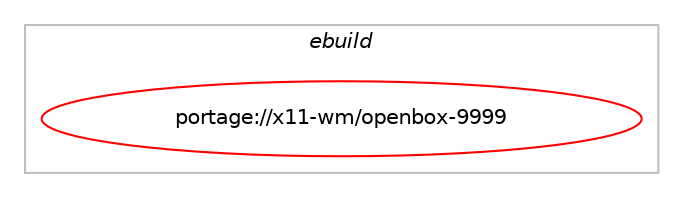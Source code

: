 digraph prolog {

# *************
# Graph options
# *************

newrank=true;
concentrate=true;
compound=true;
graph [rankdir=LR,fontname=Helvetica,fontsize=10,ranksep=1.5];#, ranksep=2.5, nodesep=0.2];
edge  [arrowhead=vee];
node  [fontname=Helvetica,fontsize=10];

# **********
# The ebuild
# **********

subgraph cluster_leftcol {
color=gray;
label=<<i>ebuild</i>>;
id [label="portage://x11-wm/openbox-9999", color=red, width=4, href="../x11-wm/openbox-9999.svg"];
}

# ****************
# The dependencies
# ****************

subgraph cluster_midcol {
color=gray;
label=<<i>dependencies</i>>;
subgraph cluster_compile {
fillcolor="#eeeeee";
style=filled;
label=<<i>compile</i>>;
# *** BEGIN UNKNOWN DEPENDENCY TYPE (TODO) ***
# id -> equal(use_conditional_group(positive,imlib,portage://x11-wm/openbox-9999,[package_dependency(portage://x11-wm/openbox-9999,install,no,media-libs,imlib2,none,[,,],[],[])]))
# *** END UNKNOWN DEPENDENCY TYPE (TODO) ***

# *** BEGIN UNKNOWN DEPENDENCY TYPE (TODO) ***
# id -> equal(use_conditional_group(positive,startup-notification,portage://x11-wm/openbox-9999,[package_dependency(portage://x11-wm/openbox-9999,install,no,x11-libs,startup-notification,greaterequal,[0.8,,,0.8],[],[])]))
# *** END UNKNOWN DEPENDENCY TYPE (TODO) ***

# *** BEGIN UNKNOWN DEPENDENCY TYPE (TODO) ***
# id -> equal(use_conditional_group(positive,svg,portage://x11-wm/openbox-9999,[package_dependency(portage://x11-wm/openbox-9999,install,no,gnome-base,librsvg,none,[,,],[slot(2)],[])]))
# *** END UNKNOWN DEPENDENCY TYPE (TODO) ***

# *** BEGIN UNKNOWN DEPENDENCY TYPE (TODO) ***
# id -> equal(use_conditional_group(positive,xdg,portage://x11-wm/openbox-9999,[use_conditional_group(positive,python_single_target_python3_10,portage://x11-wm/openbox-9999,[package_dependency(portage://x11-wm/openbox-9999,install,no,dev-lang,python,none,[,,],[slot(3.10)],[])]),use_conditional_group(positive,python_single_target_python3_11,portage://x11-wm/openbox-9999,[package_dependency(portage://x11-wm/openbox-9999,install,no,dev-lang,python,none,[,,],[slot(3.11)],[])]),use_conditional_group(positive,python_single_target_python3_12,portage://x11-wm/openbox-9999,[package_dependency(portage://x11-wm/openbox-9999,install,no,dev-lang,python,none,[,,],[slot(3.12)],[])]),use_conditional_group(positive,python_single_target_python3_10,portage://x11-wm/openbox-9999,[package_dependency(portage://x11-wm/openbox-9999,install,no,dev-python,pyxdg,none,[,,],[],[use(enable(python_targets_python3_10),negative)])]),use_conditional_group(positive,python_single_target_python3_11,portage://x11-wm/openbox-9999,[package_dependency(portage://x11-wm/openbox-9999,install,no,dev-python,pyxdg,none,[,,],[],[use(enable(python_targets_python3_11),negative)])]),use_conditional_group(positive,python_single_target_python3_12,portage://x11-wm/openbox-9999,[package_dependency(portage://x11-wm/openbox-9999,install,no,dev-python,pyxdg,none,[,,],[],[use(enable(python_targets_python3_12),negative)])])]))
# *** END UNKNOWN DEPENDENCY TYPE (TODO) ***

# *** BEGIN UNKNOWN DEPENDENCY TYPE (TODO) ***
# id -> equal(package_dependency(portage://x11-wm/openbox-9999,install,no,dev-libs,glib,none,[,,],[slot(2)],[]))
# *** END UNKNOWN DEPENDENCY TYPE (TODO) ***

# *** BEGIN UNKNOWN DEPENDENCY TYPE (TODO) ***
# id -> equal(package_dependency(portage://x11-wm/openbox-9999,install,no,dev-libs,libxml2,greaterequal,[2.0,,,2.0],[],[]))
# *** END UNKNOWN DEPENDENCY TYPE (TODO) ***

# *** BEGIN UNKNOWN DEPENDENCY TYPE (TODO) ***
# id -> equal(package_dependency(portage://x11-wm/openbox-9999,install,no,media-libs,fontconfig,greaterequal,[2,,,2],[],[]))
# *** END UNKNOWN DEPENDENCY TYPE (TODO) ***

# *** BEGIN UNKNOWN DEPENDENCY TYPE (TODO) ***
# id -> equal(package_dependency(portage://x11-wm/openbox-9999,install,no,x11-base,xorg-proto,none,[,,],[],[]))
# *** END UNKNOWN DEPENDENCY TYPE (TODO) ***

# *** BEGIN UNKNOWN DEPENDENCY TYPE (TODO) ***
# id -> equal(package_dependency(portage://x11-wm/openbox-9999,install,no,x11-libs,cairo,none,[,,],[],[]))
# *** END UNKNOWN DEPENDENCY TYPE (TODO) ***

# *** BEGIN UNKNOWN DEPENDENCY TYPE (TODO) ***
# id -> equal(package_dependency(portage://x11-wm/openbox-9999,install,no,x11-libs,libXau,none,[,,],[],[]))
# *** END UNKNOWN DEPENDENCY TYPE (TODO) ***

# *** BEGIN UNKNOWN DEPENDENCY TYPE (TODO) ***
# id -> equal(package_dependency(portage://x11-wm/openbox-9999,install,no,x11-libs,libXcursor,none,[,,],[],[]))
# *** END UNKNOWN DEPENDENCY TYPE (TODO) ***

# *** BEGIN UNKNOWN DEPENDENCY TYPE (TODO) ***
# id -> equal(package_dependency(portage://x11-wm/openbox-9999,install,no,x11-libs,libXext,none,[,,],[],[]))
# *** END UNKNOWN DEPENDENCY TYPE (TODO) ***

# *** BEGIN UNKNOWN DEPENDENCY TYPE (TODO) ***
# id -> equal(package_dependency(portage://x11-wm/openbox-9999,install,no,x11-libs,libXft,none,[,,],[],[]))
# *** END UNKNOWN DEPENDENCY TYPE (TODO) ***

# *** BEGIN UNKNOWN DEPENDENCY TYPE (TODO) ***
# id -> equal(package_dependency(portage://x11-wm/openbox-9999,install,no,x11-libs,libXinerama,none,[,,],[],[]))
# *** END UNKNOWN DEPENDENCY TYPE (TODO) ***

# *** BEGIN UNKNOWN DEPENDENCY TYPE (TODO) ***
# id -> equal(package_dependency(portage://x11-wm/openbox-9999,install,no,x11-libs,libXrandr,none,[,,],[],[]))
# *** END UNKNOWN DEPENDENCY TYPE (TODO) ***

# *** BEGIN UNKNOWN DEPENDENCY TYPE (TODO) ***
# id -> equal(package_dependency(portage://x11-wm/openbox-9999,install,no,x11-libs,libXt,none,[,,],[],[]))
# *** END UNKNOWN DEPENDENCY TYPE (TODO) ***

# *** BEGIN UNKNOWN DEPENDENCY TYPE (TODO) ***
# id -> equal(package_dependency(portage://x11-wm/openbox-9999,install,no,x11-libs,pango,greaterequal,[1.8,,,1.8],[],[use(enable(X),none)]))
# *** END UNKNOWN DEPENDENCY TYPE (TODO) ***

}
subgraph cluster_compileandrun {
fillcolor="#eeeeee";
style=filled;
label=<<i>compile and run</i>>;
}
subgraph cluster_run {
fillcolor="#eeeeee";
style=filled;
label=<<i>run</i>>;
# *** BEGIN UNKNOWN DEPENDENCY TYPE (TODO) ***
# id -> equal(use_conditional_group(positive,imlib,portage://x11-wm/openbox-9999,[package_dependency(portage://x11-wm/openbox-9999,run,no,media-libs,imlib2,none,[,,],[],[])]))
# *** END UNKNOWN DEPENDENCY TYPE (TODO) ***

# *** BEGIN UNKNOWN DEPENDENCY TYPE (TODO) ***
# id -> equal(use_conditional_group(positive,startup-notification,portage://x11-wm/openbox-9999,[package_dependency(portage://x11-wm/openbox-9999,run,no,x11-libs,startup-notification,greaterequal,[0.8,,,0.8],[],[])]))
# *** END UNKNOWN DEPENDENCY TYPE (TODO) ***

# *** BEGIN UNKNOWN DEPENDENCY TYPE (TODO) ***
# id -> equal(use_conditional_group(positive,svg,portage://x11-wm/openbox-9999,[package_dependency(portage://x11-wm/openbox-9999,run,no,gnome-base,librsvg,none,[,,],[slot(2)],[])]))
# *** END UNKNOWN DEPENDENCY TYPE (TODO) ***

# *** BEGIN UNKNOWN DEPENDENCY TYPE (TODO) ***
# id -> equal(use_conditional_group(positive,xdg,portage://x11-wm/openbox-9999,[use_conditional_group(positive,python_single_target_python3_10,portage://x11-wm/openbox-9999,[package_dependency(portage://x11-wm/openbox-9999,run,no,dev-lang,python,none,[,,],[slot(3.10)],[])]),use_conditional_group(positive,python_single_target_python3_11,portage://x11-wm/openbox-9999,[package_dependency(portage://x11-wm/openbox-9999,run,no,dev-lang,python,none,[,,],[slot(3.11)],[])]),use_conditional_group(positive,python_single_target_python3_12,portage://x11-wm/openbox-9999,[package_dependency(portage://x11-wm/openbox-9999,run,no,dev-lang,python,none,[,,],[slot(3.12)],[])]),use_conditional_group(positive,python_single_target_python3_10,portage://x11-wm/openbox-9999,[package_dependency(portage://x11-wm/openbox-9999,run,no,dev-python,pyxdg,none,[,,],[],[use(enable(python_targets_python3_10),negative)])]),use_conditional_group(positive,python_single_target_python3_11,portage://x11-wm/openbox-9999,[package_dependency(portage://x11-wm/openbox-9999,run,no,dev-python,pyxdg,none,[,,],[],[use(enable(python_targets_python3_11),negative)])]),use_conditional_group(positive,python_single_target_python3_12,portage://x11-wm/openbox-9999,[package_dependency(portage://x11-wm/openbox-9999,run,no,dev-python,pyxdg,none,[,,],[],[use(enable(python_targets_python3_12),negative)])])]))
# *** END UNKNOWN DEPENDENCY TYPE (TODO) ***

# *** BEGIN UNKNOWN DEPENDENCY TYPE (TODO) ***
# id -> equal(package_dependency(portage://x11-wm/openbox-9999,run,no,dev-libs,glib,none,[,,],[slot(2)],[]))
# *** END UNKNOWN DEPENDENCY TYPE (TODO) ***

# *** BEGIN UNKNOWN DEPENDENCY TYPE (TODO) ***
# id -> equal(package_dependency(portage://x11-wm/openbox-9999,run,no,dev-libs,libxml2,greaterequal,[2.0,,,2.0],[],[]))
# *** END UNKNOWN DEPENDENCY TYPE (TODO) ***

# *** BEGIN UNKNOWN DEPENDENCY TYPE (TODO) ***
# id -> equal(package_dependency(portage://x11-wm/openbox-9999,run,no,media-libs,fontconfig,greaterequal,[2,,,2],[],[]))
# *** END UNKNOWN DEPENDENCY TYPE (TODO) ***

# *** BEGIN UNKNOWN DEPENDENCY TYPE (TODO) ***
# id -> equal(package_dependency(portage://x11-wm/openbox-9999,run,no,x11-libs,cairo,none,[,,],[],[]))
# *** END UNKNOWN DEPENDENCY TYPE (TODO) ***

# *** BEGIN UNKNOWN DEPENDENCY TYPE (TODO) ***
# id -> equal(package_dependency(portage://x11-wm/openbox-9999,run,no,x11-libs,libXau,none,[,,],[],[]))
# *** END UNKNOWN DEPENDENCY TYPE (TODO) ***

# *** BEGIN UNKNOWN DEPENDENCY TYPE (TODO) ***
# id -> equal(package_dependency(portage://x11-wm/openbox-9999,run,no,x11-libs,libXcursor,none,[,,],[],[]))
# *** END UNKNOWN DEPENDENCY TYPE (TODO) ***

# *** BEGIN UNKNOWN DEPENDENCY TYPE (TODO) ***
# id -> equal(package_dependency(portage://x11-wm/openbox-9999,run,no,x11-libs,libXext,none,[,,],[],[]))
# *** END UNKNOWN DEPENDENCY TYPE (TODO) ***

# *** BEGIN UNKNOWN DEPENDENCY TYPE (TODO) ***
# id -> equal(package_dependency(portage://x11-wm/openbox-9999,run,no,x11-libs,libXft,none,[,,],[],[]))
# *** END UNKNOWN DEPENDENCY TYPE (TODO) ***

# *** BEGIN UNKNOWN DEPENDENCY TYPE (TODO) ***
# id -> equal(package_dependency(portage://x11-wm/openbox-9999,run,no,x11-libs,libXinerama,none,[,,],[],[]))
# *** END UNKNOWN DEPENDENCY TYPE (TODO) ***

# *** BEGIN UNKNOWN DEPENDENCY TYPE (TODO) ***
# id -> equal(package_dependency(portage://x11-wm/openbox-9999,run,no,x11-libs,libXrandr,none,[,,],[],[]))
# *** END UNKNOWN DEPENDENCY TYPE (TODO) ***

# *** BEGIN UNKNOWN DEPENDENCY TYPE (TODO) ***
# id -> equal(package_dependency(portage://x11-wm/openbox-9999,run,no,x11-libs,libXt,none,[,,],[],[]))
# *** END UNKNOWN DEPENDENCY TYPE (TODO) ***

# *** BEGIN UNKNOWN DEPENDENCY TYPE (TODO) ***
# id -> equal(package_dependency(portage://x11-wm/openbox-9999,run,no,x11-libs,pango,greaterequal,[1.8,,,1.8],[],[use(enable(X),none)]))
# *** END UNKNOWN DEPENDENCY TYPE (TODO) ***

}
}

# **************
# The candidates
# **************

subgraph cluster_choices {
rank=same;
color=gray;
label=<<i>candidates</i>>;

}

}
